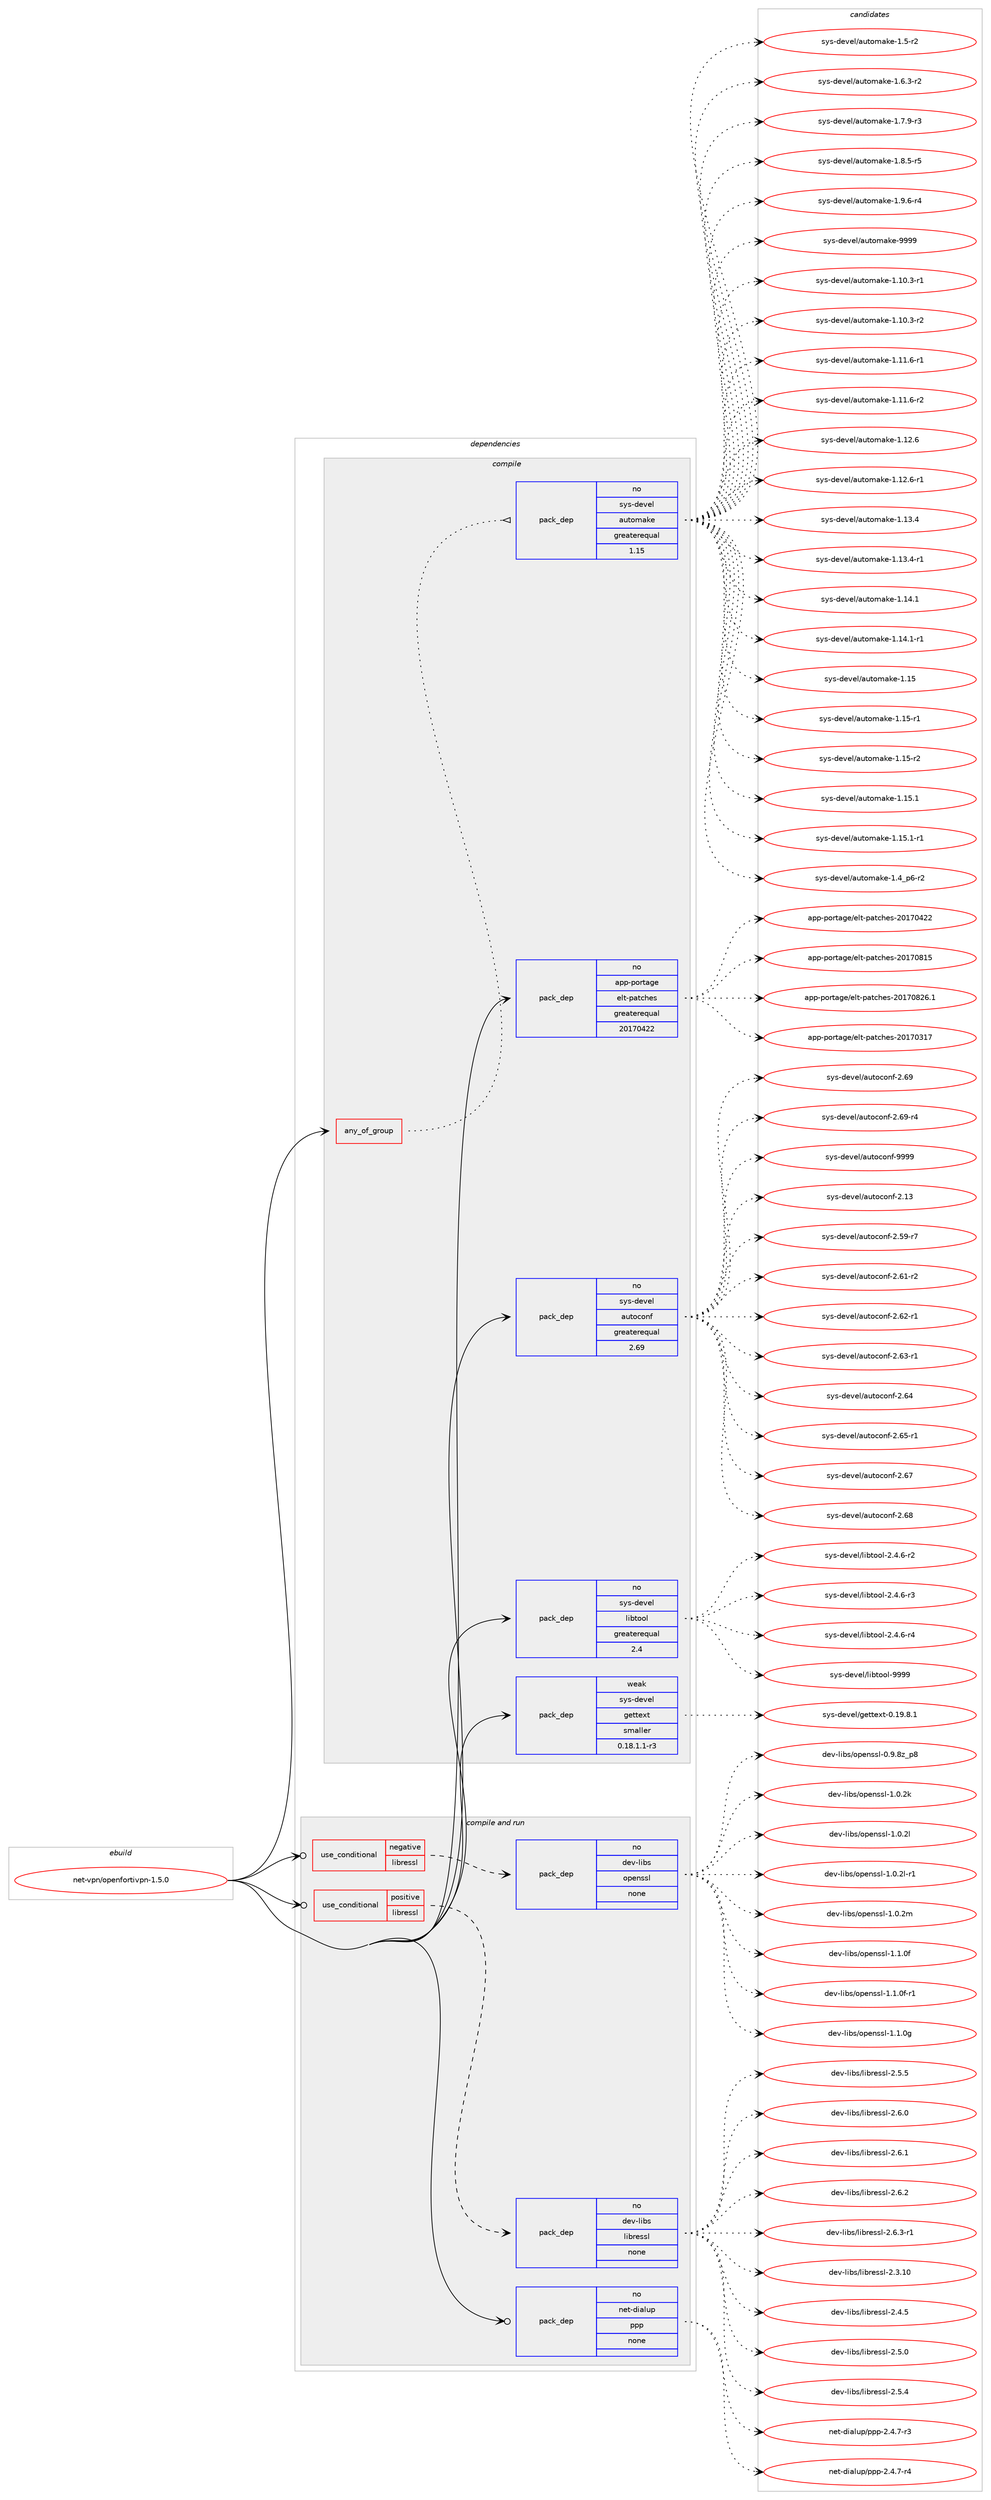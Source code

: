 digraph prolog {

# *************
# Graph options
# *************

newrank=true;
concentrate=true;
compound=true;
graph [rankdir=LR,fontname=Helvetica,fontsize=10,ranksep=1.5];#, ranksep=2.5, nodesep=0.2];
edge  [arrowhead=vee];
node  [fontname=Helvetica,fontsize=10];

# **********
# The ebuild
# **********

subgraph cluster_leftcol {
color=gray;
rank=same;
label=<<i>ebuild</i>>;
id [label="net-vpn/openfortivpn-1.5.0", color=red, width=4, href="../net-vpn/openfortivpn-1.5.0.svg"];
}

# ****************
# The dependencies
# ****************

subgraph cluster_midcol {
color=gray;
label=<<i>dependencies</i>>;
subgraph cluster_compile {
fillcolor="#eeeeee";
style=filled;
label=<<i>compile</i>>;
subgraph any7364 {
dependency438254 [label=<<TABLE BORDER="0" CELLBORDER="1" CELLSPACING="0" CELLPADDING="4"><TR><TD CELLPADDING="10">any_of_group</TD></TR></TABLE>>, shape=none, color=red];subgraph pack322372 {
dependency438255 [label=<<TABLE BORDER="0" CELLBORDER="1" CELLSPACING="0" CELLPADDING="4" WIDTH="220"><TR><TD ROWSPAN="6" CELLPADDING="30">pack_dep</TD></TR><TR><TD WIDTH="110">no</TD></TR><TR><TD>sys-devel</TD></TR><TR><TD>automake</TD></TR><TR><TD>greaterequal</TD></TR><TR><TD>1.15</TD></TR></TABLE>>, shape=none, color=blue];
}
dependency438254:e -> dependency438255:w [weight=20,style="dotted",arrowhead="oinv"];
}
id:e -> dependency438254:w [weight=20,style="solid",arrowhead="vee"];
subgraph pack322373 {
dependency438256 [label=<<TABLE BORDER="0" CELLBORDER="1" CELLSPACING="0" CELLPADDING="4" WIDTH="220"><TR><TD ROWSPAN="6" CELLPADDING="30">pack_dep</TD></TR><TR><TD WIDTH="110">no</TD></TR><TR><TD>app-portage</TD></TR><TR><TD>elt-patches</TD></TR><TR><TD>greaterequal</TD></TR><TR><TD>20170422</TD></TR></TABLE>>, shape=none, color=blue];
}
id:e -> dependency438256:w [weight=20,style="solid",arrowhead="vee"];
subgraph pack322374 {
dependency438257 [label=<<TABLE BORDER="0" CELLBORDER="1" CELLSPACING="0" CELLPADDING="4" WIDTH="220"><TR><TD ROWSPAN="6" CELLPADDING="30">pack_dep</TD></TR><TR><TD WIDTH="110">no</TD></TR><TR><TD>sys-devel</TD></TR><TR><TD>autoconf</TD></TR><TR><TD>greaterequal</TD></TR><TR><TD>2.69</TD></TR></TABLE>>, shape=none, color=blue];
}
id:e -> dependency438257:w [weight=20,style="solid",arrowhead="vee"];
subgraph pack322375 {
dependency438258 [label=<<TABLE BORDER="0" CELLBORDER="1" CELLSPACING="0" CELLPADDING="4" WIDTH="220"><TR><TD ROWSPAN="6" CELLPADDING="30">pack_dep</TD></TR><TR><TD WIDTH="110">no</TD></TR><TR><TD>sys-devel</TD></TR><TR><TD>libtool</TD></TR><TR><TD>greaterequal</TD></TR><TR><TD>2.4</TD></TR></TABLE>>, shape=none, color=blue];
}
id:e -> dependency438258:w [weight=20,style="solid",arrowhead="vee"];
subgraph pack322376 {
dependency438259 [label=<<TABLE BORDER="0" CELLBORDER="1" CELLSPACING="0" CELLPADDING="4" WIDTH="220"><TR><TD ROWSPAN="6" CELLPADDING="30">pack_dep</TD></TR><TR><TD WIDTH="110">weak</TD></TR><TR><TD>sys-devel</TD></TR><TR><TD>gettext</TD></TR><TR><TD>smaller</TD></TR><TR><TD>0.18.1.1-r3</TD></TR></TABLE>>, shape=none, color=blue];
}
id:e -> dependency438259:w [weight=20,style="solid",arrowhead="vee"];
}
subgraph cluster_compileandrun {
fillcolor="#eeeeee";
style=filled;
label=<<i>compile and run</i>>;
subgraph cond108281 {
dependency438260 [label=<<TABLE BORDER="0" CELLBORDER="1" CELLSPACING="0" CELLPADDING="4"><TR><TD ROWSPAN="3" CELLPADDING="10">use_conditional</TD></TR><TR><TD>negative</TD></TR><TR><TD>libressl</TD></TR></TABLE>>, shape=none, color=red];
subgraph pack322377 {
dependency438261 [label=<<TABLE BORDER="0" CELLBORDER="1" CELLSPACING="0" CELLPADDING="4" WIDTH="220"><TR><TD ROWSPAN="6" CELLPADDING="30">pack_dep</TD></TR><TR><TD WIDTH="110">no</TD></TR><TR><TD>dev-libs</TD></TR><TR><TD>openssl</TD></TR><TR><TD>none</TD></TR><TR><TD></TD></TR></TABLE>>, shape=none, color=blue];
}
dependency438260:e -> dependency438261:w [weight=20,style="dashed",arrowhead="vee"];
}
id:e -> dependency438260:w [weight=20,style="solid",arrowhead="odotvee"];
subgraph cond108282 {
dependency438262 [label=<<TABLE BORDER="0" CELLBORDER="1" CELLSPACING="0" CELLPADDING="4"><TR><TD ROWSPAN="3" CELLPADDING="10">use_conditional</TD></TR><TR><TD>positive</TD></TR><TR><TD>libressl</TD></TR></TABLE>>, shape=none, color=red];
subgraph pack322378 {
dependency438263 [label=<<TABLE BORDER="0" CELLBORDER="1" CELLSPACING="0" CELLPADDING="4" WIDTH="220"><TR><TD ROWSPAN="6" CELLPADDING="30">pack_dep</TD></TR><TR><TD WIDTH="110">no</TD></TR><TR><TD>dev-libs</TD></TR><TR><TD>libressl</TD></TR><TR><TD>none</TD></TR><TR><TD></TD></TR></TABLE>>, shape=none, color=blue];
}
dependency438262:e -> dependency438263:w [weight=20,style="dashed",arrowhead="vee"];
}
id:e -> dependency438262:w [weight=20,style="solid",arrowhead="odotvee"];
subgraph pack322379 {
dependency438264 [label=<<TABLE BORDER="0" CELLBORDER="1" CELLSPACING="0" CELLPADDING="4" WIDTH="220"><TR><TD ROWSPAN="6" CELLPADDING="30">pack_dep</TD></TR><TR><TD WIDTH="110">no</TD></TR><TR><TD>net-dialup</TD></TR><TR><TD>ppp</TD></TR><TR><TD>none</TD></TR><TR><TD></TD></TR></TABLE>>, shape=none, color=blue];
}
id:e -> dependency438264:w [weight=20,style="solid",arrowhead="odotvee"];
}
subgraph cluster_run {
fillcolor="#eeeeee";
style=filled;
label=<<i>run</i>>;
}
}

# **************
# The candidates
# **************

subgraph cluster_choices {
rank=same;
color=gray;
label=<<i>candidates</i>>;

subgraph choice322372 {
color=black;
nodesep=1;
choice11512111545100101118101108479711711611110997107101454946494846514511449 [label="sys-devel/automake-1.10.3-r1", color=red, width=4,href="../sys-devel/automake-1.10.3-r1.svg"];
choice11512111545100101118101108479711711611110997107101454946494846514511450 [label="sys-devel/automake-1.10.3-r2", color=red, width=4,href="../sys-devel/automake-1.10.3-r2.svg"];
choice11512111545100101118101108479711711611110997107101454946494946544511449 [label="sys-devel/automake-1.11.6-r1", color=red, width=4,href="../sys-devel/automake-1.11.6-r1.svg"];
choice11512111545100101118101108479711711611110997107101454946494946544511450 [label="sys-devel/automake-1.11.6-r2", color=red, width=4,href="../sys-devel/automake-1.11.6-r2.svg"];
choice1151211154510010111810110847971171161111099710710145494649504654 [label="sys-devel/automake-1.12.6", color=red, width=4,href="../sys-devel/automake-1.12.6.svg"];
choice11512111545100101118101108479711711611110997107101454946495046544511449 [label="sys-devel/automake-1.12.6-r1", color=red, width=4,href="../sys-devel/automake-1.12.6-r1.svg"];
choice1151211154510010111810110847971171161111099710710145494649514652 [label="sys-devel/automake-1.13.4", color=red, width=4,href="../sys-devel/automake-1.13.4.svg"];
choice11512111545100101118101108479711711611110997107101454946495146524511449 [label="sys-devel/automake-1.13.4-r1", color=red, width=4,href="../sys-devel/automake-1.13.4-r1.svg"];
choice1151211154510010111810110847971171161111099710710145494649524649 [label="sys-devel/automake-1.14.1", color=red, width=4,href="../sys-devel/automake-1.14.1.svg"];
choice11512111545100101118101108479711711611110997107101454946495246494511449 [label="sys-devel/automake-1.14.1-r1", color=red, width=4,href="../sys-devel/automake-1.14.1-r1.svg"];
choice115121115451001011181011084797117116111109971071014549464953 [label="sys-devel/automake-1.15", color=red, width=4,href="../sys-devel/automake-1.15.svg"];
choice1151211154510010111810110847971171161111099710710145494649534511449 [label="sys-devel/automake-1.15-r1", color=red, width=4,href="../sys-devel/automake-1.15-r1.svg"];
choice1151211154510010111810110847971171161111099710710145494649534511450 [label="sys-devel/automake-1.15-r2", color=red, width=4,href="../sys-devel/automake-1.15-r2.svg"];
choice1151211154510010111810110847971171161111099710710145494649534649 [label="sys-devel/automake-1.15.1", color=red, width=4,href="../sys-devel/automake-1.15.1.svg"];
choice11512111545100101118101108479711711611110997107101454946495346494511449 [label="sys-devel/automake-1.15.1-r1", color=red, width=4,href="../sys-devel/automake-1.15.1-r1.svg"];
choice115121115451001011181011084797117116111109971071014549465295112544511450 [label="sys-devel/automake-1.4_p6-r2", color=red, width=4,href="../sys-devel/automake-1.4_p6-r2.svg"];
choice11512111545100101118101108479711711611110997107101454946534511450 [label="sys-devel/automake-1.5-r2", color=red, width=4,href="../sys-devel/automake-1.5-r2.svg"];
choice115121115451001011181011084797117116111109971071014549465446514511450 [label="sys-devel/automake-1.6.3-r2", color=red, width=4,href="../sys-devel/automake-1.6.3-r2.svg"];
choice115121115451001011181011084797117116111109971071014549465546574511451 [label="sys-devel/automake-1.7.9-r3", color=red, width=4,href="../sys-devel/automake-1.7.9-r3.svg"];
choice115121115451001011181011084797117116111109971071014549465646534511453 [label="sys-devel/automake-1.8.5-r5", color=red, width=4,href="../sys-devel/automake-1.8.5-r5.svg"];
choice115121115451001011181011084797117116111109971071014549465746544511452 [label="sys-devel/automake-1.9.6-r4", color=red, width=4,href="../sys-devel/automake-1.9.6-r4.svg"];
choice115121115451001011181011084797117116111109971071014557575757 [label="sys-devel/automake-9999", color=red, width=4,href="../sys-devel/automake-9999.svg"];
dependency438255:e -> choice11512111545100101118101108479711711611110997107101454946494846514511449:w [style=dotted,weight="100"];
dependency438255:e -> choice11512111545100101118101108479711711611110997107101454946494846514511450:w [style=dotted,weight="100"];
dependency438255:e -> choice11512111545100101118101108479711711611110997107101454946494946544511449:w [style=dotted,weight="100"];
dependency438255:e -> choice11512111545100101118101108479711711611110997107101454946494946544511450:w [style=dotted,weight="100"];
dependency438255:e -> choice1151211154510010111810110847971171161111099710710145494649504654:w [style=dotted,weight="100"];
dependency438255:e -> choice11512111545100101118101108479711711611110997107101454946495046544511449:w [style=dotted,weight="100"];
dependency438255:e -> choice1151211154510010111810110847971171161111099710710145494649514652:w [style=dotted,weight="100"];
dependency438255:e -> choice11512111545100101118101108479711711611110997107101454946495146524511449:w [style=dotted,weight="100"];
dependency438255:e -> choice1151211154510010111810110847971171161111099710710145494649524649:w [style=dotted,weight="100"];
dependency438255:e -> choice11512111545100101118101108479711711611110997107101454946495246494511449:w [style=dotted,weight="100"];
dependency438255:e -> choice115121115451001011181011084797117116111109971071014549464953:w [style=dotted,weight="100"];
dependency438255:e -> choice1151211154510010111810110847971171161111099710710145494649534511449:w [style=dotted,weight="100"];
dependency438255:e -> choice1151211154510010111810110847971171161111099710710145494649534511450:w [style=dotted,weight="100"];
dependency438255:e -> choice1151211154510010111810110847971171161111099710710145494649534649:w [style=dotted,weight="100"];
dependency438255:e -> choice11512111545100101118101108479711711611110997107101454946495346494511449:w [style=dotted,weight="100"];
dependency438255:e -> choice115121115451001011181011084797117116111109971071014549465295112544511450:w [style=dotted,weight="100"];
dependency438255:e -> choice11512111545100101118101108479711711611110997107101454946534511450:w [style=dotted,weight="100"];
dependency438255:e -> choice115121115451001011181011084797117116111109971071014549465446514511450:w [style=dotted,weight="100"];
dependency438255:e -> choice115121115451001011181011084797117116111109971071014549465546574511451:w [style=dotted,weight="100"];
dependency438255:e -> choice115121115451001011181011084797117116111109971071014549465646534511453:w [style=dotted,weight="100"];
dependency438255:e -> choice115121115451001011181011084797117116111109971071014549465746544511452:w [style=dotted,weight="100"];
dependency438255:e -> choice115121115451001011181011084797117116111109971071014557575757:w [style=dotted,weight="100"];
}
subgraph choice322373 {
color=black;
nodesep=1;
choice97112112451121111141169710310147101108116451129711699104101115455048495548514955 [label="app-portage/elt-patches-20170317", color=red, width=4,href="../app-portage/elt-patches-20170317.svg"];
choice97112112451121111141169710310147101108116451129711699104101115455048495548525050 [label="app-portage/elt-patches-20170422", color=red, width=4,href="../app-portage/elt-patches-20170422.svg"];
choice97112112451121111141169710310147101108116451129711699104101115455048495548564953 [label="app-portage/elt-patches-20170815", color=red, width=4,href="../app-portage/elt-patches-20170815.svg"];
choice971121124511211111411697103101471011081164511297116991041011154550484955485650544649 [label="app-portage/elt-patches-20170826.1", color=red, width=4,href="../app-portage/elt-patches-20170826.1.svg"];
dependency438256:e -> choice97112112451121111141169710310147101108116451129711699104101115455048495548514955:w [style=dotted,weight="100"];
dependency438256:e -> choice97112112451121111141169710310147101108116451129711699104101115455048495548525050:w [style=dotted,weight="100"];
dependency438256:e -> choice97112112451121111141169710310147101108116451129711699104101115455048495548564953:w [style=dotted,weight="100"];
dependency438256:e -> choice971121124511211111411697103101471011081164511297116991041011154550484955485650544649:w [style=dotted,weight="100"];
}
subgraph choice322374 {
color=black;
nodesep=1;
choice115121115451001011181011084797117116111991111101024550464951 [label="sys-devel/autoconf-2.13", color=red, width=4,href="../sys-devel/autoconf-2.13.svg"];
choice1151211154510010111810110847971171161119911111010245504653574511455 [label="sys-devel/autoconf-2.59-r7", color=red, width=4,href="../sys-devel/autoconf-2.59-r7.svg"];
choice1151211154510010111810110847971171161119911111010245504654494511450 [label="sys-devel/autoconf-2.61-r2", color=red, width=4,href="../sys-devel/autoconf-2.61-r2.svg"];
choice1151211154510010111810110847971171161119911111010245504654504511449 [label="sys-devel/autoconf-2.62-r1", color=red, width=4,href="../sys-devel/autoconf-2.62-r1.svg"];
choice1151211154510010111810110847971171161119911111010245504654514511449 [label="sys-devel/autoconf-2.63-r1", color=red, width=4,href="../sys-devel/autoconf-2.63-r1.svg"];
choice115121115451001011181011084797117116111991111101024550465452 [label="sys-devel/autoconf-2.64", color=red, width=4,href="../sys-devel/autoconf-2.64.svg"];
choice1151211154510010111810110847971171161119911111010245504654534511449 [label="sys-devel/autoconf-2.65-r1", color=red, width=4,href="../sys-devel/autoconf-2.65-r1.svg"];
choice115121115451001011181011084797117116111991111101024550465455 [label="sys-devel/autoconf-2.67", color=red, width=4,href="../sys-devel/autoconf-2.67.svg"];
choice115121115451001011181011084797117116111991111101024550465456 [label="sys-devel/autoconf-2.68", color=red, width=4,href="../sys-devel/autoconf-2.68.svg"];
choice115121115451001011181011084797117116111991111101024550465457 [label="sys-devel/autoconf-2.69", color=red, width=4,href="../sys-devel/autoconf-2.69.svg"];
choice1151211154510010111810110847971171161119911111010245504654574511452 [label="sys-devel/autoconf-2.69-r4", color=red, width=4,href="../sys-devel/autoconf-2.69-r4.svg"];
choice115121115451001011181011084797117116111991111101024557575757 [label="sys-devel/autoconf-9999", color=red, width=4,href="../sys-devel/autoconf-9999.svg"];
dependency438257:e -> choice115121115451001011181011084797117116111991111101024550464951:w [style=dotted,weight="100"];
dependency438257:e -> choice1151211154510010111810110847971171161119911111010245504653574511455:w [style=dotted,weight="100"];
dependency438257:e -> choice1151211154510010111810110847971171161119911111010245504654494511450:w [style=dotted,weight="100"];
dependency438257:e -> choice1151211154510010111810110847971171161119911111010245504654504511449:w [style=dotted,weight="100"];
dependency438257:e -> choice1151211154510010111810110847971171161119911111010245504654514511449:w [style=dotted,weight="100"];
dependency438257:e -> choice115121115451001011181011084797117116111991111101024550465452:w [style=dotted,weight="100"];
dependency438257:e -> choice1151211154510010111810110847971171161119911111010245504654534511449:w [style=dotted,weight="100"];
dependency438257:e -> choice115121115451001011181011084797117116111991111101024550465455:w [style=dotted,weight="100"];
dependency438257:e -> choice115121115451001011181011084797117116111991111101024550465456:w [style=dotted,weight="100"];
dependency438257:e -> choice115121115451001011181011084797117116111991111101024550465457:w [style=dotted,weight="100"];
dependency438257:e -> choice1151211154510010111810110847971171161119911111010245504654574511452:w [style=dotted,weight="100"];
dependency438257:e -> choice115121115451001011181011084797117116111991111101024557575757:w [style=dotted,weight="100"];
}
subgraph choice322375 {
color=black;
nodesep=1;
choice1151211154510010111810110847108105981161111111084550465246544511450 [label="sys-devel/libtool-2.4.6-r2", color=red, width=4,href="../sys-devel/libtool-2.4.6-r2.svg"];
choice1151211154510010111810110847108105981161111111084550465246544511451 [label="sys-devel/libtool-2.4.6-r3", color=red, width=4,href="../sys-devel/libtool-2.4.6-r3.svg"];
choice1151211154510010111810110847108105981161111111084550465246544511452 [label="sys-devel/libtool-2.4.6-r4", color=red, width=4,href="../sys-devel/libtool-2.4.6-r4.svg"];
choice1151211154510010111810110847108105981161111111084557575757 [label="sys-devel/libtool-9999", color=red, width=4,href="../sys-devel/libtool-9999.svg"];
dependency438258:e -> choice1151211154510010111810110847108105981161111111084550465246544511450:w [style=dotted,weight="100"];
dependency438258:e -> choice1151211154510010111810110847108105981161111111084550465246544511451:w [style=dotted,weight="100"];
dependency438258:e -> choice1151211154510010111810110847108105981161111111084550465246544511452:w [style=dotted,weight="100"];
dependency438258:e -> choice1151211154510010111810110847108105981161111111084557575757:w [style=dotted,weight="100"];
}
subgraph choice322376 {
color=black;
nodesep=1;
choice1151211154510010111810110847103101116116101120116454846495746564649 [label="sys-devel/gettext-0.19.8.1", color=red, width=4,href="../sys-devel/gettext-0.19.8.1.svg"];
dependency438259:e -> choice1151211154510010111810110847103101116116101120116454846495746564649:w [style=dotted,weight="100"];
}
subgraph choice322377 {
color=black;
nodesep=1;
choice1001011184510810598115471111121011101151151084548465746561229511256 [label="dev-libs/openssl-0.9.8z_p8", color=red, width=4,href="../dev-libs/openssl-0.9.8z_p8.svg"];
choice100101118451081059811547111112101110115115108454946484650107 [label="dev-libs/openssl-1.0.2k", color=red, width=4,href="../dev-libs/openssl-1.0.2k.svg"];
choice100101118451081059811547111112101110115115108454946484650108 [label="dev-libs/openssl-1.0.2l", color=red, width=4,href="../dev-libs/openssl-1.0.2l.svg"];
choice1001011184510810598115471111121011101151151084549464846501084511449 [label="dev-libs/openssl-1.0.2l-r1", color=red, width=4,href="../dev-libs/openssl-1.0.2l-r1.svg"];
choice100101118451081059811547111112101110115115108454946484650109 [label="dev-libs/openssl-1.0.2m", color=red, width=4,href="../dev-libs/openssl-1.0.2m.svg"];
choice100101118451081059811547111112101110115115108454946494648102 [label="dev-libs/openssl-1.1.0f", color=red, width=4,href="../dev-libs/openssl-1.1.0f.svg"];
choice1001011184510810598115471111121011101151151084549464946481024511449 [label="dev-libs/openssl-1.1.0f-r1", color=red, width=4,href="../dev-libs/openssl-1.1.0f-r1.svg"];
choice100101118451081059811547111112101110115115108454946494648103 [label="dev-libs/openssl-1.1.0g", color=red, width=4,href="../dev-libs/openssl-1.1.0g.svg"];
dependency438261:e -> choice1001011184510810598115471111121011101151151084548465746561229511256:w [style=dotted,weight="100"];
dependency438261:e -> choice100101118451081059811547111112101110115115108454946484650107:w [style=dotted,weight="100"];
dependency438261:e -> choice100101118451081059811547111112101110115115108454946484650108:w [style=dotted,weight="100"];
dependency438261:e -> choice1001011184510810598115471111121011101151151084549464846501084511449:w [style=dotted,weight="100"];
dependency438261:e -> choice100101118451081059811547111112101110115115108454946484650109:w [style=dotted,weight="100"];
dependency438261:e -> choice100101118451081059811547111112101110115115108454946494648102:w [style=dotted,weight="100"];
dependency438261:e -> choice1001011184510810598115471111121011101151151084549464946481024511449:w [style=dotted,weight="100"];
dependency438261:e -> choice100101118451081059811547111112101110115115108454946494648103:w [style=dotted,weight="100"];
}
subgraph choice322378 {
color=black;
nodesep=1;
choice1001011184510810598115471081059811410111511510845504651464948 [label="dev-libs/libressl-2.3.10", color=red, width=4,href="../dev-libs/libressl-2.3.10.svg"];
choice10010111845108105981154710810598114101115115108455046524653 [label="dev-libs/libressl-2.4.5", color=red, width=4,href="../dev-libs/libressl-2.4.5.svg"];
choice10010111845108105981154710810598114101115115108455046534648 [label="dev-libs/libressl-2.5.0", color=red, width=4,href="../dev-libs/libressl-2.5.0.svg"];
choice10010111845108105981154710810598114101115115108455046534652 [label="dev-libs/libressl-2.5.4", color=red, width=4,href="../dev-libs/libressl-2.5.4.svg"];
choice10010111845108105981154710810598114101115115108455046534653 [label="dev-libs/libressl-2.5.5", color=red, width=4,href="../dev-libs/libressl-2.5.5.svg"];
choice10010111845108105981154710810598114101115115108455046544648 [label="dev-libs/libressl-2.6.0", color=red, width=4,href="../dev-libs/libressl-2.6.0.svg"];
choice10010111845108105981154710810598114101115115108455046544649 [label="dev-libs/libressl-2.6.1", color=red, width=4,href="../dev-libs/libressl-2.6.1.svg"];
choice10010111845108105981154710810598114101115115108455046544650 [label="dev-libs/libressl-2.6.2", color=red, width=4,href="../dev-libs/libressl-2.6.2.svg"];
choice100101118451081059811547108105981141011151151084550465446514511449 [label="dev-libs/libressl-2.6.3-r1", color=red, width=4,href="../dev-libs/libressl-2.6.3-r1.svg"];
dependency438263:e -> choice1001011184510810598115471081059811410111511510845504651464948:w [style=dotted,weight="100"];
dependency438263:e -> choice10010111845108105981154710810598114101115115108455046524653:w [style=dotted,weight="100"];
dependency438263:e -> choice10010111845108105981154710810598114101115115108455046534648:w [style=dotted,weight="100"];
dependency438263:e -> choice10010111845108105981154710810598114101115115108455046534652:w [style=dotted,weight="100"];
dependency438263:e -> choice10010111845108105981154710810598114101115115108455046534653:w [style=dotted,weight="100"];
dependency438263:e -> choice10010111845108105981154710810598114101115115108455046544648:w [style=dotted,weight="100"];
dependency438263:e -> choice10010111845108105981154710810598114101115115108455046544649:w [style=dotted,weight="100"];
dependency438263:e -> choice10010111845108105981154710810598114101115115108455046544650:w [style=dotted,weight="100"];
dependency438263:e -> choice100101118451081059811547108105981141011151151084550465446514511449:w [style=dotted,weight="100"];
}
subgraph choice322379 {
color=black;
nodesep=1;
choice1101011164510010597108117112471121121124550465246554511451 [label="net-dialup/ppp-2.4.7-r3", color=red, width=4,href="../net-dialup/ppp-2.4.7-r3.svg"];
choice1101011164510010597108117112471121121124550465246554511452 [label="net-dialup/ppp-2.4.7-r4", color=red, width=4,href="../net-dialup/ppp-2.4.7-r4.svg"];
dependency438264:e -> choice1101011164510010597108117112471121121124550465246554511451:w [style=dotted,weight="100"];
dependency438264:e -> choice1101011164510010597108117112471121121124550465246554511452:w [style=dotted,weight="100"];
}
}

}

